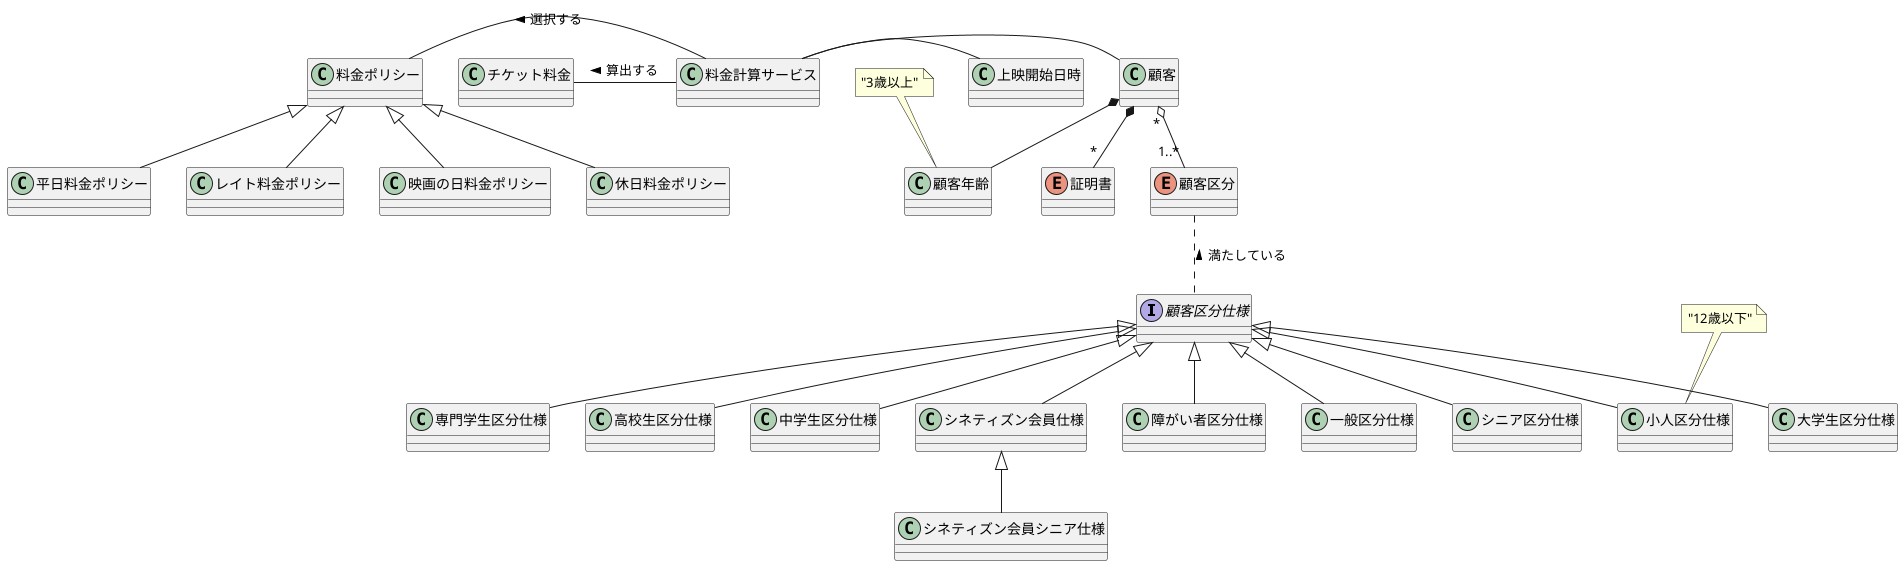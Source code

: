 @startuml チケット料金
interface 顧客区分仕様
class 上映開始日時
enum 顧客区分
enum 証明書

顧客 *-- 顧客年齢
note top of 顧客年齢 : "3歳以上"
顧客 *-- "*" 証明書
顧客 "*" o-- "1..*" 顧客区分
顧客区分 .. 顧客区分仕様 : < 満たしている
顧客区分仕様 <|-- シネティズン会員仕様
シネティズン会員仕様 <|-- シネティズン会員シニア仕様
顧客区分仕様 <|-- 一般区分仕様
顧客区分仕様 <|-- シニア区分仕様
顧客区分仕様 <|-- 大学生区分仕様
顧客区分仕様 <|-- 専門学生区分仕様
顧客区分仕様 <|-- 高校生区分仕様
顧客区分仕様 <|-- 中学生区分仕様
顧客区分仕様 <|-- 小人区分仕様
note top of 小人区分仕様 : "12歳以下"
顧客区分仕様 <|-- 障がい者区分仕様
料金ポリシー <|-- 平日料金ポリシー
料金ポリシー <|-- 休日料金ポリシー
料金ポリシー <|-- レイト料金ポリシー
料金ポリシー <|-- 映画の日料金ポリシー

料金計算サービス - 顧客
料金計算サービス - 上映開始日時
料金計算サービス - 料金ポリシー : > 選択する
チケット料金 - 料金計算サービス : < 算出する
@enduml
